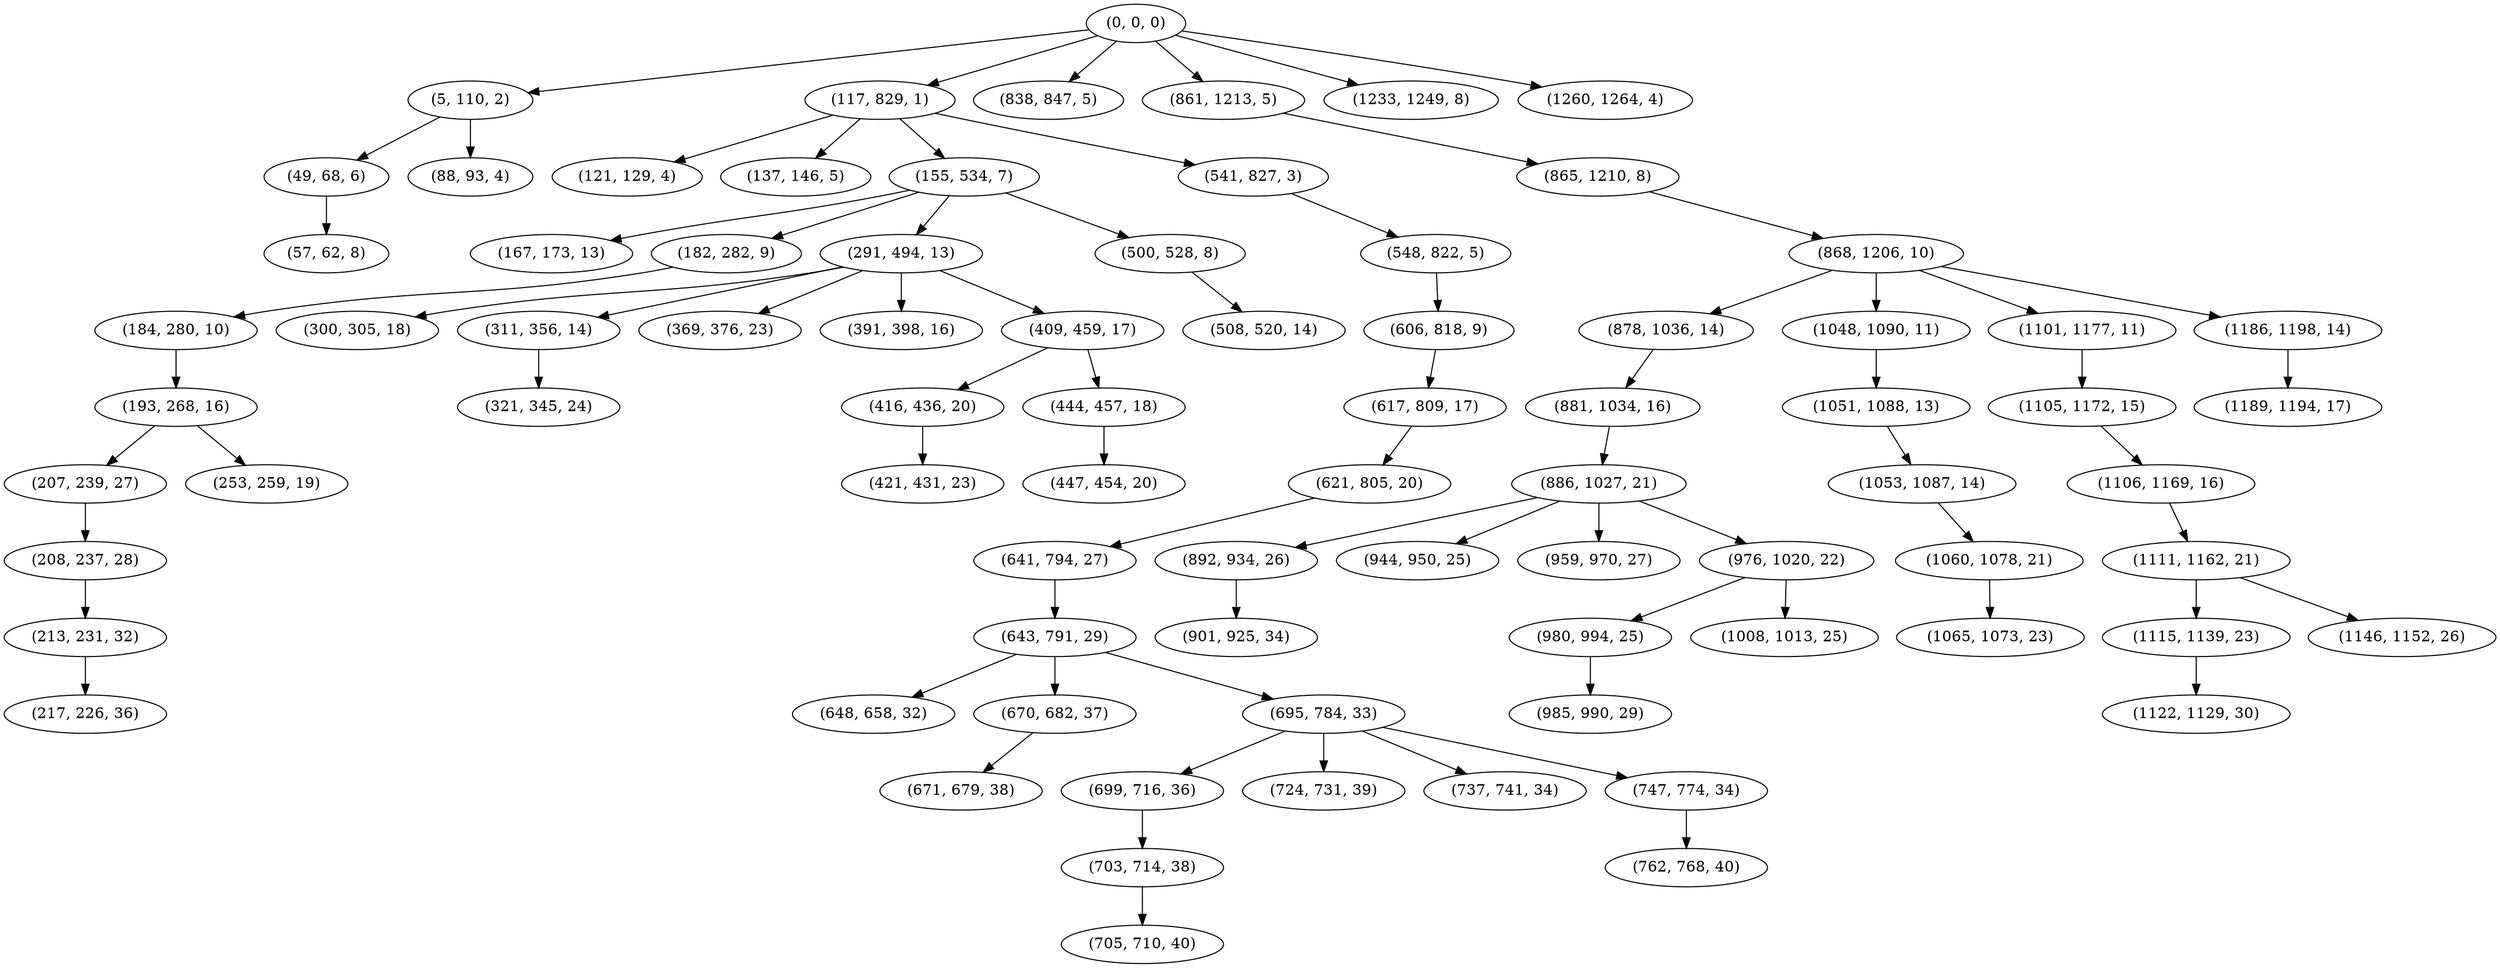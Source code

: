 digraph tree {
    "(0, 0, 0)";
    "(5, 110, 2)";
    "(49, 68, 6)";
    "(57, 62, 8)";
    "(88, 93, 4)";
    "(117, 829, 1)";
    "(121, 129, 4)";
    "(137, 146, 5)";
    "(155, 534, 7)";
    "(167, 173, 13)";
    "(182, 282, 9)";
    "(184, 280, 10)";
    "(193, 268, 16)";
    "(207, 239, 27)";
    "(208, 237, 28)";
    "(213, 231, 32)";
    "(217, 226, 36)";
    "(253, 259, 19)";
    "(291, 494, 13)";
    "(300, 305, 18)";
    "(311, 356, 14)";
    "(321, 345, 24)";
    "(369, 376, 23)";
    "(391, 398, 16)";
    "(409, 459, 17)";
    "(416, 436, 20)";
    "(421, 431, 23)";
    "(444, 457, 18)";
    "(447, 454, 20)";
    "(500, 528, 8)";
    "(508, 520, 14)";
    "(541, 827, 3)";
    "(548, 822, 5)";
    "(606, 818, 9)";
    "(617, 809, 17)";
    "(621, 805, 20)";
    "(641, 794, 27)";
    "(643, 791, 29)";
    "(648, 658, 32)";
    "(670, 682, 37)";
    "(671, 679, 38)";
    "(695, 784, 33)";
    "(699, 716, 36)";
    "(703, 714, 38)";
    "(705, 710, 40)";
    "(724, 731, 39)";
    "(737, 741, 34)";
    "(747, 774, 34)";
    "(762, 768, 40)";
    "(838, 847, 5)";
    "(861, 1213, 5)";
    "(865, 1210, 8)";
    "(868, 1206, 10)";
    "(878, 1036, 14)";
    "(881, 1034, 16)";
    "(886, 1027, 21)";
    "(892, 934, 26)";
    "(901, 925, 34)";
    "(944, 950, 25)";
    "(959, 970, 27)";
    "(976, 1020, 22)";
    "(980, 994, 25)";
    "(985, 990, 29)";
    "(1008, 1013, 25)";
    "(1048, 1090, 11)";
    "(1051, 1088, 13)";
    "(1053, 1087, 14)";
    "(1060, 1078, 21)";
    "(1065, 1073, 23)";
    "(1101, 1177, 11)";
    "(1105, 1172, 15)";
    "(1106, 1169, 16)";
    "(1111, 1162, 21)";
    "(1115, 1139, 23)";
    "(1122, 1129, 30)";
    "(1146, 1152, 26)";
    "(1186, 1198, 14)";
    "(1189, 1194, 17)";
    "(1233, 1249, 8)";
    "(1260, 1264, 4)";
    "(0, 0, 0)" -> "(5, 110, 2)";
    "(0, 0, 0)" -> "(117, 829, 1)";
    "(0, 0, 0)" -> "(838, 847, 5)";
    "(0, 0, 0)" -> "(861, 1213, 5)";
    "(0, 0, 0)" -> "(1233, 1249, 8)";
    "(0, 0, 0)" -> "(1260, 1264, 4)";
    "(5, 110, 2)" -> "(49, 68, 6)";
    "(5, 110, 2)" -> "(88, 93, 4)";
    "(49, 68, 6)" -> "(57, 62, 8)";
    "(117, 829, 1)" -> "(121, 129, 4)";
    "(117, 829, 1)" -> "(137, 146, 5)";
    "(117, 829, 1)" -> "(155, 534, 7)";
    "(117, 829, 1)" -> "(541, 827, 3)";
    "(155, 534, 7)" -> "(167, 173, 13)";
    "(155, 534, 7)" -> "(182, 282, 9)";
    "(155, 534, 7)" -> "(291, 494, 13)";
    "(155, 534, 7)" -> "(500, 528, 8)";
    "(182, 282, 9)" -> "(184, 280, 10)";
    "(184, 280, 10)" -> "(193, 268, 16)";
    "(193, 268, 16)" -> "(207, 239, 27)";
    "(193, 268, 16)" -> "(253, 259, 19)";
    "(207, 239, 27)" -> "(208, 237, 28)";
    "(208, 237, 28)" -> "(213, 231, 32)";
    "(213, 231, 32)" -> "(217, 226, 36)";
    "(291, 494, 13)" -> "(300, 305, 18)";
    "(291, 494, 13)" -> "(311, 356, 14)";
    "(291, 494, 13)" -> "(369, 376, 23)";
    "(291, 494, 13)" -> "(391, 398, 16)";
    "(291, 494, 13)" -> "(409, 459, 17)";
    "(311, 356, 14)" -> "(321, 345, 24)";
    "(409, 459, 17)" -> "(416, 436, 20)";
    "(409, 459, 17)" -> "(444, 457, 18)";
    "(416, 436, 20)" -> "(421, 431, 23)";
    "(444, 457, 18)" -> "(447, 454, 20)";
    "(500, 528, 8)" -> "(508, 520, 14)";
    "(541, 827, 3)" -> "(548, 822, 5)";
    "(548, 822, 5)" -> "(606, 818, 9)";
    "(606, 818, 9)" -> "(617, 809, 17)";
    "(617, 809, 17)" -> "(621, 805, 20)";
    "(621, 805, 20)" -> "(641, 794, 27)";
    "(641, 794, 27)" -> "(643, 791, 29)";
    "(643, 791, 29)" -> "(648, 658, 32)";
    "(643, 791, 29)" -> "(670, 682, 37)";
    "(643, 791, 29)" -> "(695, 784, 33)";
    "(670, 682, 37)" -> "(671, 679, 38)";
    "(695, 784, 33)" -> "(699, 716, 36)";
    "(695, 784, 33)" -> "(724, 731, 39)";
    "(695, 784, 33)" -> "(737, 741, 34)";
    "(695, 784, 33)" -> "(747, 774, 34)";
    "(699, 716, 36)" -> "(703, 714, 38)";
    "(703, 714, 38)" -> "(705, 710, 40)";
    "(747, 774, 34)" -> "(762, 768, 40)";
    "(861, 1213, 5)" -> "(865, 1210, 8)";
    "(865, 1210, 8)" -> "(868, 1206, 10)";
    "(868, 1206, 10)" -> "(878, 1036, 14)";
    "(868, 1206, 10)" -> "(1048, 1090, 11)";
    "(868, 1206, 10)" -> "(1101, 1177, 11)";
    "(868, 1206, 10)" -> "(1186, 1198, 14)";
    "(878, 1036, 14)" -> "(881, 1034, 16)";
    "(881, 1034, 16)" -> "(886, 1027, 21)";
    "(886, 1027, 21)" -> "(892, 934, 26)";
    "(886, 1027, 21)" -> "(944, 950, 25)";
    "(886, 1027, 21)" -> "(959, 970, 27)";
    "(886, 1027, 21)" -> "(976, 1020, 22)";
    "(892, 934, 26)" -> "(901, 925, 34)";
    "(976, 1020, 22)" -> "(980, 994, 25)";
    "(976, 1020, 22)" -> "(1008, 1013, 25)";
    "(980, 994, 25)" -> "(985, 990, 29)";
    "(1048, 1090, 11)" -> "(1051, 1088, 13)";
    "(1051, 1088, 13)" -> "(1053, 1087, 14)";
    "(1053, 1087, 14)" -> "(1060, 1078, 21)";
    "(1060, 1078, 21)" -> "(1065, 1073, 23)";
    "(1101, 1177, 11)" -> "(1105, 1172, 15)";
    "(1105, 1172, 15)" -> "(1106, 1169, 16)";
    "(1106, 1169, 16)" -> "(1111, 1162, 21)";
    "(1111, 1162, 21)" -> "(1115, 1139, 23)";
    "(1111, 1162, 21)" -> "(1146, 1152, 26)";
    "(1115, 1139, 23)" -> "(1122, 1129, 30)";
    "(1186, 1198, 14)" -> "(1189, 1194, 17)";
}
